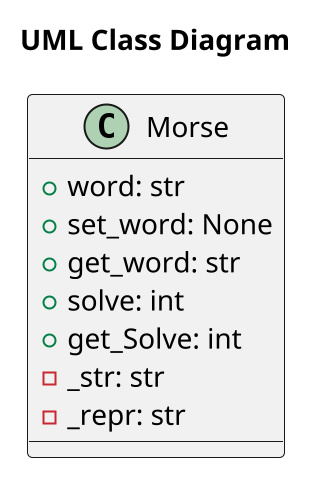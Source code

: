 @startuml morse
scale 2
title "UML Class Diagram"
class Morse
{
    + word: str
    + set_word: None
    + get_word: str
    + solve: int
    + get_Solve: int
    -_str: str
    -_repr: str
}
@enduml